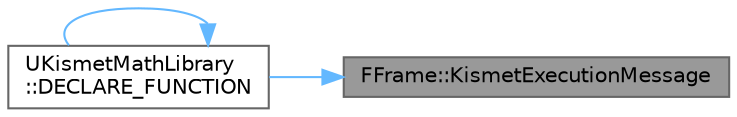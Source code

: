 digraph "FFrame::KismetExecutionMessage"
{
 // INTERACTIVE_SVG=YES
 // LATEX_PDF_SIZE
  bgcolor="transparent";
  edge [fontname=Helvetica,fontsize=10,labelfontname=Helvetica,labelfontsize=10];
  node [fontname=Helvetica,fontsize=10,shape=box,height=0.2,width=0.4];
  rankdir="RL";
  Node1 [id="Node000001",label="FFrame::KismetExecutionMessage",height=0.2,width=0.4,color="gray40", fillcolor="grey60", style="filled", fontcolor="black",tooltip=" "];
  Node1 -> Node2 [id="edge1_Node000001_Node000002",dir="back",color="steelblue1",style="solid",tooltip=" "];
  Node2 [id="Node000002",label="UKismetMathLibrary\l::DECLARE_FUNCTION",height=0.2,width=0.4,color="grey40", fillcolor="white", style="filled",URL="$d3/d8e/classUKismetMathLibrary.html#a164841806dcfbe84912d8a45301545a5",tooltip="Custom thunk to allow script stack trace in case of modulo by zero."];
  Node2 -> Node2 [id="edge2_Node000002_Node000002",dir="back",color="steelblue1",style="solid",tooltip=" "];
}
